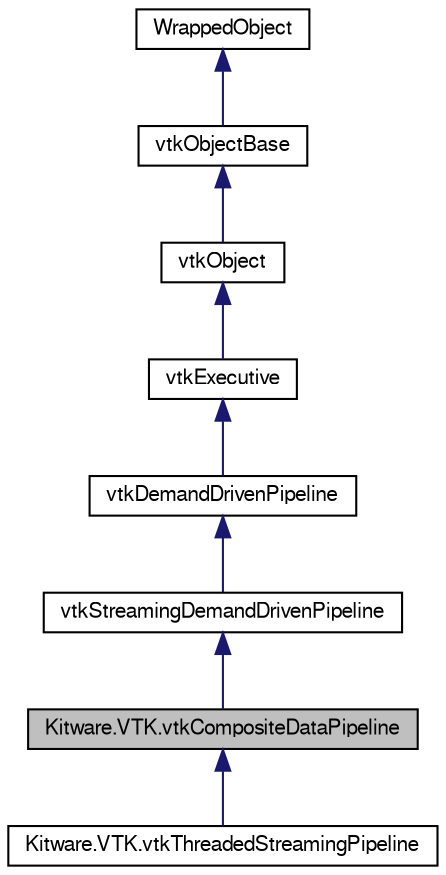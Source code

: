 digraph G
{
  bgcolor="transparent";
  edge [fontname="FreeSans",fontsize="10",labelfontname="FreeSans",labelfontsize="10"];
  node [fontname="FreeSans",fontsize="10",shape=record];
  Node1 [label="Kitware.VTK.vtkCompositeDataPipeline",height=0.2,width=0.4,color="black", fillcolor="grey75", style="filled" fontcolor="black"];
  Node2 -> Node1 [dir="back",color="midnightblue",fontsize="10",style="solid",fontname="FreeSans"];
  Node2 [label="vtkStreamingDemandDrivenPipeline",height=0.2,width=0.4,color="black",URL="$class_kitware_1_1_v_t_k_1_1vtk_streaming_demand_driven_pipeline.html",tooltip="vtkStreamingDemandDrivenPipeline - Executive supporting partial updates."];
  Node3 -> Node2 [dir="back",color="midnightblue",fontsize="10",style="solid",fontname="FreeSans"];
  Node3 [label="vtkDemandDrivenPipeline",height=0.2,width=0.4,color="black",URL="$class_kitware_1_1_v_t_k_1_1vtk_demand_driven_pipeline.html",tooltip="vtkDemandDrivenPipeline - Executive supporting on-demand execution."];
  Node4 -> Node3 [dir="back",color="midnightblue",fontsize="10",style="solid",fontname="FreeSans"];
  Node4 [label="vtkExecutive",height=0.2,width=0.4,color="black",URL="$class_kitware_1_1_v_t_k_1_1vtk_executive.html",tooltip="vtkExecutive - Superclass for all pipeline executives in VTK."];
  Node5 -> Node4 [dir="back",color="midnightblue",fontsize="10",style="solid",fontname="FreeSans"];
  Node5 [label="vtkObject",height=0.2,width=0.4,color="black",URL="$class_kitware_1_1_v_t_k_1_1vtk_object.html",tooltip="vtkObject - abstract base class for most VTK objects"];
  Node6 -> Node5 [dir="back",color="midnightblue",fontsize="10",style="solid",fontname="FreeSans"];
  Node6 [label="vtkObjectBase",height=0.2,width=0.4,color="black",URL="$class_kitware_1_1_v_t_k_1_1vtk_object_base.html",tooltip="vtkObjectBase - abstract base class for most VTK objects"];
  Node7 -> Node6 [dir="back",color="midnightblue",fontsize="10",style="solid",fontname="FreeSans"];
  Node7 [label="WrappedObject",height=0.2,width=0.4,color="black",URL="$class_kitware_1_1_v_t_k_1_1_wrapped_object.html",tooltip="Base class for all the mummy wrapped classes in Kitware.VTK."];
  Node1 -> Node8 [dir="back",color="midnightblue",fontsize="10",style="solid",fontname="FreeSans"];
  Node8 [label="Kitware.VTK.vtkThreadedStreamingPipeline",height=0.2,width=0.4,color="black",URL="$class_kitware_1_1_v_t_k_1_1vtk_threaded_streaming_pipeline.html",tooltip="vtkThreadedStreamingPipeline - Executive supporting multi-threads"];
}
